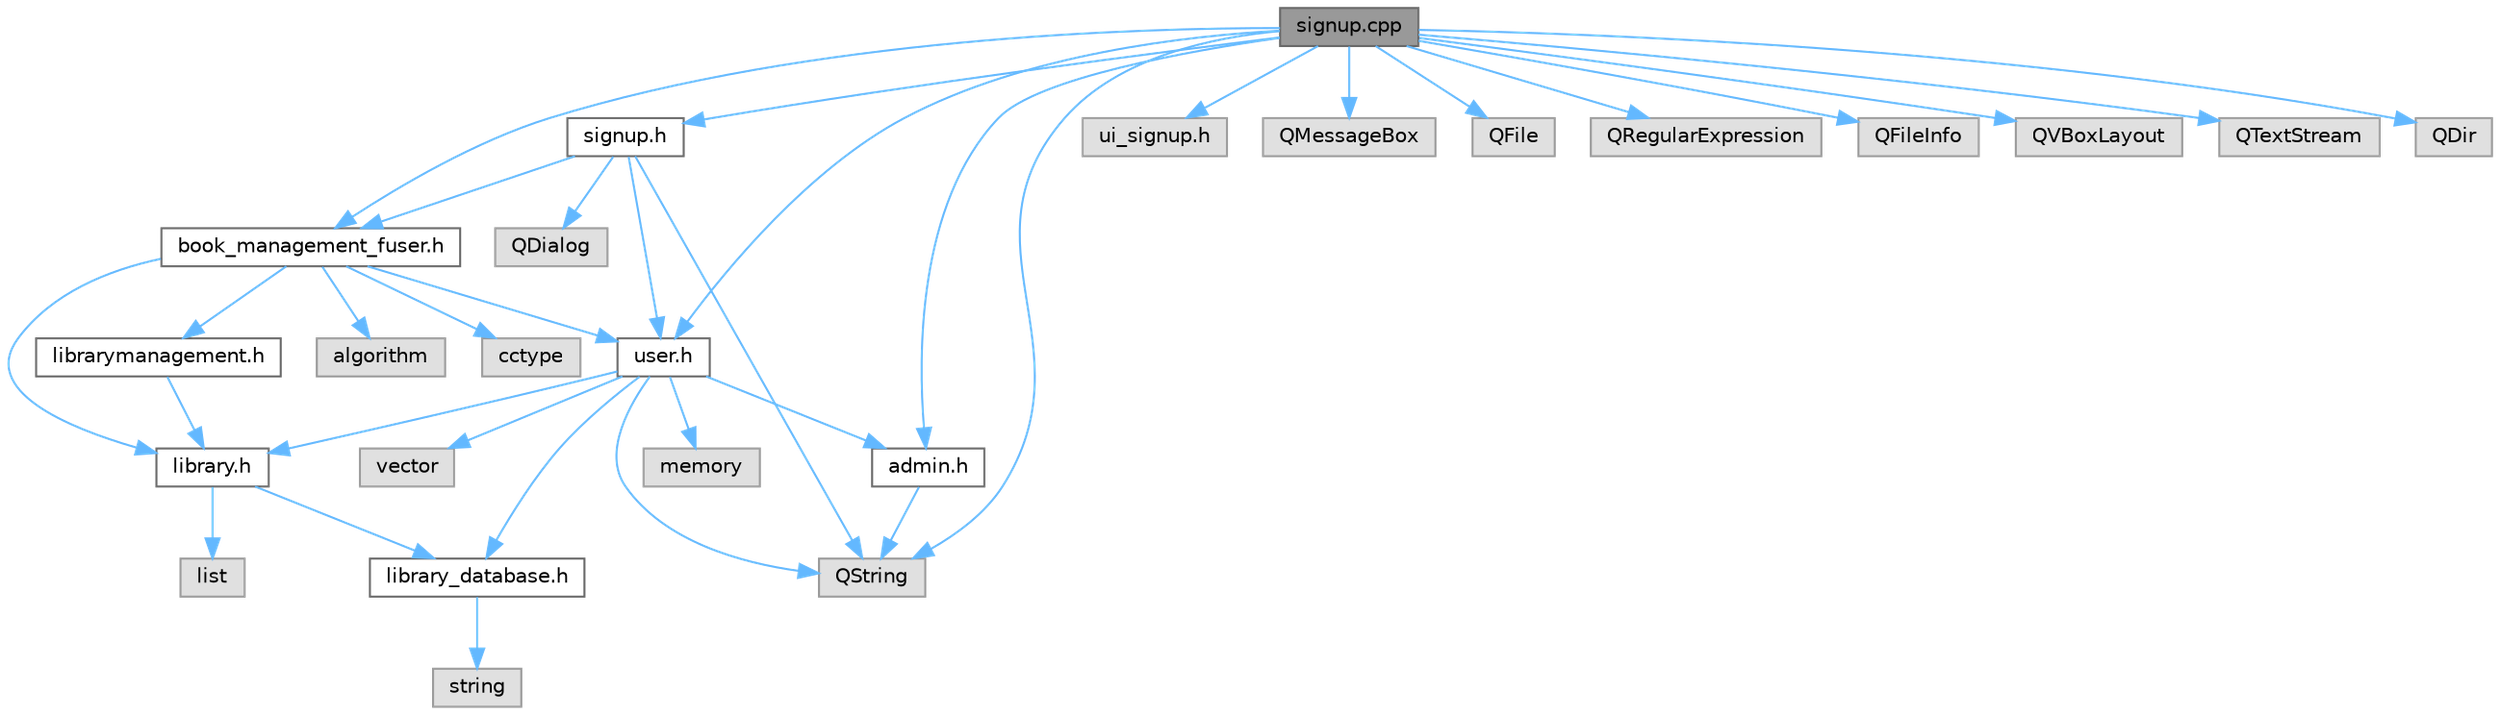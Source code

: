 digraph "signup.cpp"
{
 // LATEX_PDF_SIZE
  bgcolor="transparent";
  edge [fontname=Helvetica,fontsize=10,labelfontname=Helvetica,labelfontsize=10];
  node [fontname=Helvetica,fontsize=10,shape=box,height=0.2,width=0.4];
  Node1 [id="Node000001",label="signup.cpp",height=0.2,width=0.4,color="gray40", fillcolor="grey60", style="filled", fontcolor="black",tooltip=" "];
  Node1 -> Node2 [id="edge34_Node000001_Node000002",color="steelblue1",style="solid",tooltip=" "];
  Node2 [id="Node000002",label="signup.h",height=0.2,width=0.4,color="grey40", fillcolor="white", style="filled",URL="$signup_8h.html",tooltip=" "];
  Node2 -> Node3 [id="edge35_Node000002_Node000003",color="steelblue1",style="solid",tooltip=" "];
  Node3 [id="Node000003",label="user.h",height=0.2,width=0.4,color="grey40", fillcolor="white", style="filled",URL="$user_8h.html",tooltip="Defines the User class, which represents a user in the library system."];
  Node3 -> Node4 [id="edge36_Node000003_Node000004",color="steelblue1",style="solid",tooltip=" "];
  Node4 [id="Node000004",label="library.h",height=0.2,width=0.4,color="grey40", fillcolor="white", style="filled",URL="$library_8h.html",tooltip=" "];
  Node4 -> Node5 [id="edge37_Node000004_Node000005",color="steelblue1",style="solid",tooltip=" "];
  Node5 [id="Node000005",label="list",height=0.2,width=0.4,color="grey60", fillcolor="#E0E0E0", style="filled",tooltip=" "];
  Node4 -> Node6 [id="edge38_Node000004_Node000006",color="steelblue1",style="solid",tooltip=" "];
  Node6 [id="Node000006",label="library_database.h",height=0.2,width=0.4,color="grey40", fillcolor="white", style="filled",URL="$library__database_8h.html",tooltip=" "];
  Node6 -> Node7 [id="edge39_Node000006_Node000007",color="steelblue1",style="solid",tooltip=" "];
  Node7 [id="Node000007",label="string",height=0.2,width=0.4,color="grey60", fillcolor="#E0E0E0", style="filled",tooltip=" "];
  Node3 -> Node6 [id="edge40_Node000003_Node000006",color="steelblue1",style="solid",tooltip=" "];
  Node3 -> Node8 [id="edge41_Node000003_Node000008",color="steelblue1",style="solid",tooltip=" "];
  Node8 [id="Node000008",label="memory",height=0.2,width=0.4,color="grey60", fillcolor="#E0E0E0", style="filled",tooltip=" "];
  Node3 -> Node9 [id="edge42_Node000003_Node000009",color="steelblue1",style="solid",tooltip=" "];
  Node9 [id="Node000009",label="vector",height=0.2,width=0.4,color="grey60", fillcolor="#E0E0E0", style="filled",tooltip=" "];
  Node3 -> Node10 [id="edge43_Node000003_Node000010",color="steelblue1",style="solid",tooltip=" "];
  Node10 [id="Node000010",label="admin.h",height=0.2,width=0.4,color="grey40", fillcolor="white", style="filled",URL="$admin_8h.html",tooltip=" "];
  Node10 -> Node11 [id="edge44_Node000010_Node000011",color="steelblue1",style="solid",tooltip=" "];
  Node11 [id="Node000011",label="QString",height=0.2,width=0.4,color="grey60", fillcolor="#E0E0E0", style="filled",tooltip=" "];
  Node3 -> Node11 [id="edge45_Node000003_Node000011",color="steelblue1",style="solid",tooltip=" "];
  Node2 -> Node12 [id="edge46_Node000002_Node000012",color="steelblue1",style="solid",tooltip=" "];
  Node12 [id="Node000012",label="QDialog",height=0.2,width=0.4,color="grey60", fillcolor="#E0E0E0", style="filled",tooltip=" "];
  Node2 -> Node11 [id="edge47_Node000002_Node000011",color="steelblue1",style="solid",tooltip=" "];
  Node2 -> Node13 [id="edge48_Node000002_Node000013",color="steelblue1",style="solid",tooltip=" "];
  Node13 [id="Node000013",label="book_management_fuser.h",height=0.2,width=0.4,color="grey40", fillcolor="white", style="filled",URL="$book__management__fuser_8h.html",tooltip=" "];
  Node13 -> Node4 [id="edge49_Node000013_Node000004",color="steelblue1",style="solid",tooltip=" "];
  Node13 -> Node3 [id="edge50_Node000013_Node000003",color="steelblue1",style="solid",tooltip=" "];
  Node13 -> Node14 [id="edge51_Node000013_Node000014",color="steelblue1",style="solid",tooltip=" "];
  Node14 [id="Node000014",label="librarymanagement.h",height=0.2,width=0.4,color="grey40", fillcolor="white", style="filled",URL="$librarymanagement_8h.html",tooltip=" "];
  Node14 -> Node4 [id="edge52_Node000014_Node000004",color="steelblue1",style="solid",tooltip=" "];
  Node13 -> Node15 [id="edge53_Node000013_Node000015",color="steelblue1",style="solid",tooltip=" "];
  Node15 [id="Node000015",label="algorithm",height=0.2,width=0.4,color="grey60", fillcolor="#E0E0E0", style="filled",tooltip=" "];
  Node13 -> Node16 [id="edge54_Node000013_Node000016",color="steelblue1",style="solid",tooltip=" "];
  Node16 [id="Node000016",label="cctype",height=0.2,width=0.4,color="grey60", fillcolor="#E0E0E0", style="filled",tooltip=" "];
  Node1 -> Node13 [id="edge55_Node000001_Node000013",color="steelblue1",style="solid",tooltip=" "];
  Node1 -> Node17 [id="edge56_Node000001_Node000017",color="steelblue1",style="solid",tooltip=" "];
  Node17 [id="Node000017",label="ui_signup.h",height=0.2,width=0.4,color="grey60", fillcolor="#E0E0E0", style="filled",tooltip=" "];
  Node1 -> Node18 [id="edge57_Node000001_Node000018",color="steelblue1",style="solid",tooltip=" "];
  Node18 [id="Node000018",label="QMessageBox",height=0.2,width=0.4,color="grey60", fillcolor="#E0E0E0", style="filled",tooltip=" "];
  Node1 -> Node19 [id="edge58_Node000001_Node000019",color="steelblue1",style="solid",tooltip=" "];
  Node19 [id="Node000019",label="QFile",height=0.2,width=0.4,color="grey60", fillcolor="#E0E0E0", style="filled",tooltip=" "];
  Node1 -> Node11 [id="edge59_Node000001_Node000011",color="steelblue1",style="solid",tooltip=" "];
  Node1 -> Node20 [id="edge60_Node000001_Node000020",color="steelblue1",style="solid",tooltip=" "];
  Node20 [id="Node000020",label="QRegularExpression",height=0.2,width=0.4,color="grey60", fillcolor="#E0E0E0", style="filled",tooltip=" "];
  Node1 -> Node21 [id="edge61_Node000001_Node000021",color="steelblue1",style="solid",tooltip=" "];
  Node21 [id="Node000021",label="QFileInfo",height=0.2,width=0.4,color="grey60", fillcolor="#E0E0E0", style="filled",tooltip=" "];
  Node1 -> Node22 [id="edge62_Node000001_Node000022",color="steelblue1",style="solid",tooltip=" "];
  Node22 [id="Node000022",label="QVBoxLayout",height=0.2,width=0.4,color="grey60", fillcolor="#E0E0E0", style="filled",tooltip=" "];
  Node1 -> Node23 [id="edge63_Node000001_Node000023",color="steelblue1",style="solid",tooltip=" "];
  Node23 [id="Node000023",label="QTextStream",height=0.2,width=0.4,color="grey60", fillcolor="#E0E0E0", style="filled",tooltip=" "];
  Node1 -> Node24 [id="edge64_Node000001_Node000024",color="steelblue1",style="solid",tooltip=" "];
  Node24 [id="Node000024",label="QDir",height=0.2,width=0.4,color="grey60", fillcolor="#E0E0E0", style="filled",tooltip=" "];
  Node1 -> Node10 [id="edge65_Node000001_Node000010",color="steelblue1",style="solid",tooltip=" "];
  Node1 -> Node3 [id="edge66_Node000001_Node000003",color="steelblue1",style="solid",tooltip=" "];
}
